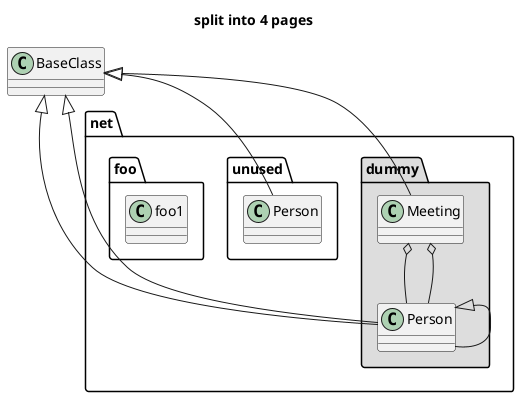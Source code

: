 @startuml

page 2x2

skinparam pageMargin 10
skinparam pageExternalColor gray
skinparam pageBorderColor red

title split into 4 pages

class BaseClass

namespace net.dummy #DDDDDD {
    class Meeting
    class Person
    Meeting o-- Person
    Meeting o-- Person
    Person <|- Person
}

namespace net.unused {
    class Person
}

namespace net.foo {
    class foo1
}

BaseClass <|-- Meeting
BaseClass <|-- net.dummy.Person
BaseClass <|-- net.dummy.Person
BaseClass <|-- net.unused.Person

@enduml
